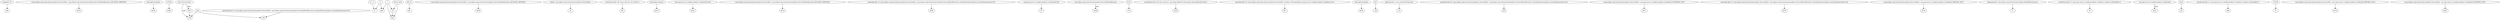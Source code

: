 digraph g {
0[label="lengthof r37"]
1[label="$i4"]
0->1[label=""]
2[label="<org.eclipse.osgi.internal.permadmin.SecurityRow: org.eclipse.osgi.internal.permadmin.SecurityRow$Decision DECISION_ABSTAIN>"]
3[label="$r12"]
2->3[label=""]
4[label="@caughtexception"]
5[label="$r34"]
4->5[label=""]
6[label="r37[i3]"]
7[label="$r40"]
6->7[label=""]
8[label="null"]
9[label="r38"]
8->9[label=""]
10[label="0"]
11[label="i3"]
10->11[label=""]
12[label="1"]
13[label="z5"]
12->13[label=""]
14[label="$i0 | 8"]
15[label="$i1"]
14->15[label=""]
16[label="<org.eclipse.osgi.internal.permadmin.SecurityRow: org.eclipse.osgi.internal.permadmin.SecurityRow$Decision DECISION_ABSTAIN>"]
17[label="$r29"]
16->17[label=""]
18[label="@this: org.eclipse.osgi.internal.permadmin.SecurityRow"]
19[label="r0"]
18->19[label=""]
20[label="interfaceinvoke r38.<java.util.List: int size()>()"]
21[label="$i2"]
20->21[label=""]
22[label="@caughtexception"]
23[label="$r33"]
22->23[label=""]
24[label="(org.osgi.service.condpermadmin.Condition[]) $r22"]
25[label="$r23"]
24->25[label=""]
26[label="<org.eclipse.osgi.internal.permadmin.SecurityRow: org.eclipse.osgi.internal.permadmin.SecurityRow$Decision DECISION_ABSTAIN>"]
27[label="$r14"]
26->27[label=""]
28[label="$z6"]
12->28[label=""]
29[label="specialinvoke r0.<org.eclipse.osgi.internal.permadmin.SecurityRow: org.eclipse.osgi.internal.permadmin.SecurityRow$Decision evaluatePermission(java.security.Permission)>(r2)"]
30[label="$r28"]
29->30[label=""]
31[label="(org.osgi.service.condpermadmin.Condition[]) $r9"]
32[label="r37"]
31->32[label=""]
33[label="org.eclipse.osgi.internal.permadmin.SecurityRow$Decision"]
34[label="$r20"]
33->34[label="type"]
35[label="$z3 & $z6"]
36[label="$z3"]
35->36[label=""]
37[label="specialinvoke r0.<org.eclipse.osgi.internal.permadmin.SecurityRow: org.eclipse.osgi.internal.permadmin.SecurityRow$Decision evaluatePermission(java.security.Permission)>(r2)"]
38[label="r39"]
37->38[label=""]
39[label="$r15"]
40[label="r4"]
39->40[label=""]
41[label="interfaceinvoke r38.<java.util.List: java.lang.Object[] toArray(java.lang.Object[])>($r21)"]
42[label="$r22"]
41->42[label=""]
43[label="specialinvoke r0.<org.eclipse.osgi.internal.permadmin.SecurityRow: boolean isPostponed(org.osgi.service.condpermadmin.Condition)>(r3)"]
44[label="$z1"]
43->44[label=""]
8->38[label=""]
45[label="java.util.ArrayList"]
46[label="$r13"]
45->46[label="type"]
47[label="@caughtexception"]
48[label="$r35"]
47->48[label=""]
49[label="$r7"]
50[label="r36"]
49->50[label=""]
51[label="@parameter1: java.security.Permission"]
52[label="r2"]
51->52[label=""]
53[label="specialinvoke r0.<org.eclipse.osgi.internal.permadmin.SecurityRow: org.eclipse.osgi.internal.permadmin.SecurityRow$Decision evaluatePermission(java.security.Permission)>(r2)"]
54[label="$r6"]
53->54[label=""]
55[label="<org.eclipse.osgi.internal.permadmin.SecurityRow: org.osgi.service.condpermadmin.Condition[] SATISFIED_LIST>"]
56[label="$r11"]
55->56[label=""]
57[label="specialinvoke r0.<org.eclipse.osgi.internal.permadmin.SecurityRow: org.eclipse.osgi.internal.permadmin.SecurityRow$Decision evaluatePermission(java.security.Permission)>(r2)"]
58[label="$r19"]
57->58[label=""]
45->9[label="type"]
10->28[label=""]
46->9[label=""]
59[label="<org.eclipse.osgi.internal.permadmin.SecurityRow: org.osgi.service.condpermadmin.Condition[] ABSTAIN_LIST>"]
60[label="$r16"]
59->60[label=""]
61[label="@parameter0: org.eclipse.osgi.internal.permadmin.BundlePermissions"]
62[label="r1"]
61->62[label=""]
63[label="interfaceinvoke r3.<org.osgi.service.condpermadmin.Condition: boolean isMutable()>()"]
64[label="z0"]
63->64[label=""]
12->36[label=""]
65[label="i3 + 1"]
65->11[label=""]
66[label="org.osgi.service.condpermadmin.Condition[]"]
67[label="$r21"]
66->67[label="type"]
68[label="$r24"]
69[label="r41"]
68->69[label=""]
70[label="interfaceinvoke r3.<org.osgi.service.condpermadmin.Condition: boolean isSatisfied()>()"]
71[label="$z4"]
70->71[label=""]
13->36[label=""]
72[label="r37[i3]"]
73[label="r3"]
72->73[label=""]
74[label="<org.eclipse.osgi.internal.permadmin.SecurityRow: org.osgi.service.condpermadmin.Condition[] ABSTAIN_LIST>"]
75[label="$r10"]
74->75[label=""]
76[label="<org.eclipse.osgi.internal.permadmin.SecurityRow: org.osgi.service.condpermadmin.Condition[] SATISFIED_LIST>"]
77[label="$r25"]
76->77[label=""]
35->13[label=""]
}